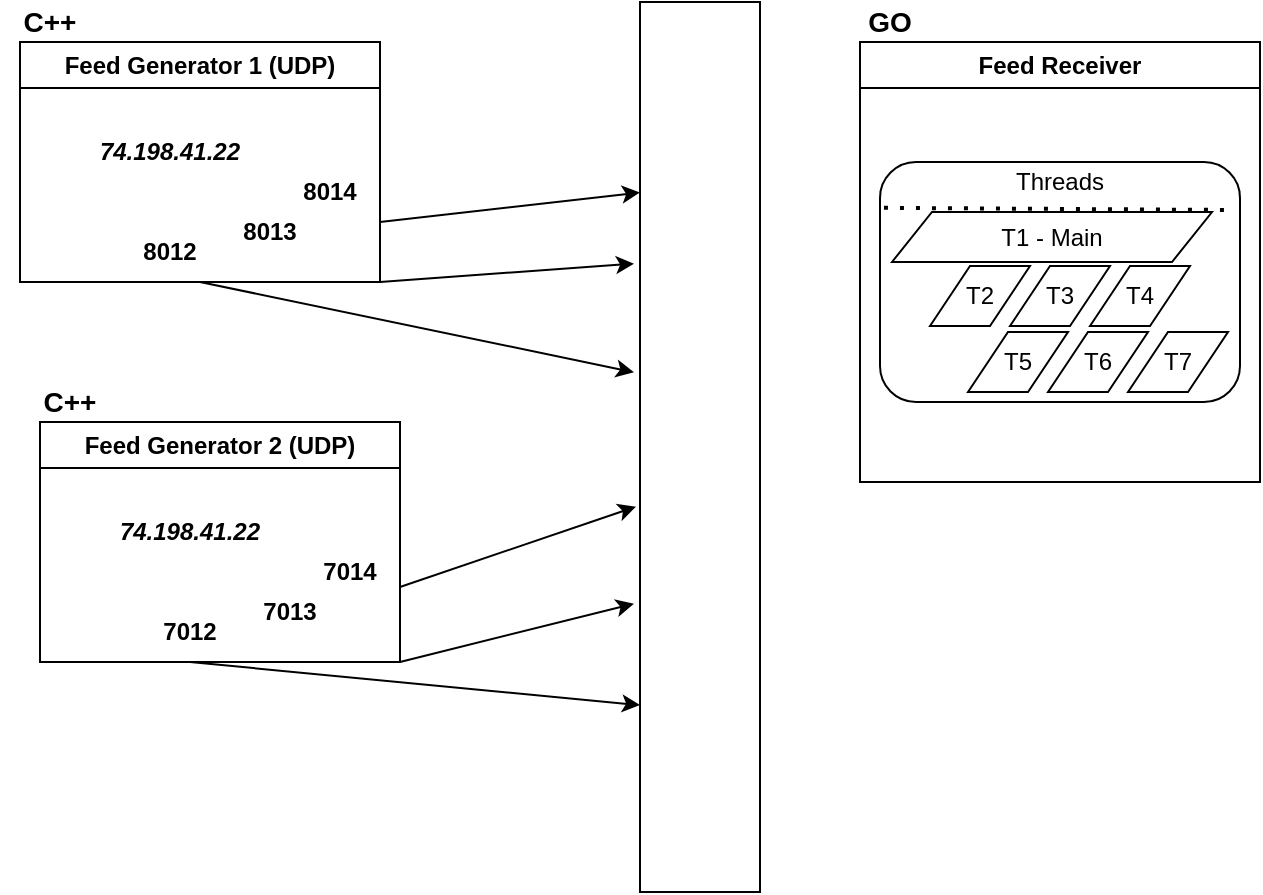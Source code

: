 <mxfile version="24.8.3">
  <diagram name="Page-1" id="e0UPksUb_2R0cpyEKxwO">
    <mxGraphModel dx="954" dy="1658" grid="1" gridSize="10" guides="1" tooltips="1" connect="1" arrows="1" fold="1" page="1" pageScale="1" pageWidth="850" pageHeight="1100" math="0" shadow="0">
      <root>
        <mxCell id="0" />
        <mxCell id="1" parent="0" />
        <mxCell id="mwgmDoQ_D7T0AYcq4sDt-3" value="Feed Generator 1 (UDP)" style="swimlane;whiteSpace=wrap;html=1;" parent="1" vertex="1">
          <mxGeometry x="30" y="-1060" width="180" height="120" as="geometry" />
        </mxCell>
        <mxCell id="mwgmDoQ_D7T0AYcq4sDt-10" value="&lt;b&gt;8012&lt;/b&gt;" style="text;html=1;align=center;verticalAlign=middle;whiteSpace=wrap;rounded=0;" parent="mwgmDoQ_D7T0AYcq4sDt-3" vertex="1">
          <mxGeometry x="50" y="90" width="50" height="30" as="geometry" />
        </mxCell>
        <mxCell id="mwgmDoQ_D7T0AYcq4sDt-11" value="&lt;b&gt;8014&lt;/b&gt;" style="text;html=1;align=center;verticalAlign=middle;whiteSpace=wrap;rounded=0;" parent="mwgmDoQ_D7T0AYcq4sDt-3" vertex="1">
          <mxGeometry x="130" y="60" width="50" height="30" as="geometry" />
        </mxCell>
        <mxCell id="mwgmDoQ_D7T0AYcq4sDt-12" value="&lt;b&gt;8013&lt;/b&gt;" style="text;html=1;align=center;verticalAlign=middle;whiteSpace=wrap;rounded=0;" parent="mwgmDoQ_D7T0AYcq4sDt-3" vertex="1">
          <mxGeometry x="100" y="80" width="50" height="30" as="geometry" />
        </mxCell>
        <mxCell id="mwgmDoQ_D7T0AYcq4sDt-13" value="&lt;b&gt;&lt;i&gt;74.198.41.22&lt;/i&gt;&lt;/b&gt;" style="text;html=1;align=center;verticalAlign=middle;whiteSpace=wrap;rounded=0;" parent="mwgmDoQ_D7T0AYcq4sDt-3" vertex="1">
          <mxGeometry x="30" y="40" width="90" height="30" as="geometry" />
        </mxCell>
        <mxCell id="mwgmDoQ_D7T0AYcq4sDt-6" value="" style="endArrow=classic;html=1;rounded=0;exitX=1;exitY=0.75;exitDx=0;exitDy=0;entryX=0;entryY=0.214;entryDx=0;entryDy=0;entryPerimeter=0;" parent="1" source="mwgmDoQ_D7T0AYcq4sDt-3" edge="1" target="WuTW6hVxiU5-SY9eb-Ca-4">
          <mxGeometry width="50" height="50" relative="1" as="geometry">
            <mxPoint x="390" y="-910" as="sourcePoint" />
            <mxPoint x="320" y="-830" as="targetPoint" />
          </mxGeometry>
        </mxCell>
        <mxCell id="mwgmDoQ_D7T0AYcq4sDt-7" value="" style="endArrow=classic;html=1;rounded=0;entryX=-0.05;entryY=0.294;entryDx=0;entryDy=0;entryPerimeter=0;" parent="1" edge="1" target="WuTW6hVxiU5-SY9eb-Ca-4">
          <mxGeometry width="50" height="50" relative="1" as="geometry">
            <mxPoint x="210" y="-940" as="sourcePoint" />
            <mxPoint x="320" y="-830" as="targetPoint" />
          </mxGeometry>
        </mxCell>
        <mxCell id="mwgmDoQ_D7T0AYcq4sDt-8" value="" style="endArrow=classic;html=1;rounded=0;exitX=0.5;exitY=1;exitDx=0;exitDy=0;entryX=-0.05;entryY=0.416;entryDx=0;entryDy=0;entryPerimeter=0;" parent="1" source="mwgmDoQ_D7T0AYcq4sDt-3" edge="1" target="WuTW6hVxiU5-SY9eb-Ca-4">
          <mxGeometry width="50" height="50" relative="1" as="geometry">
            <mxPoint x="175" y="-930" as="sourcePoint" />
            <mxPoint x="320" y="-830" as="targetPoint" />
          </mxGeometry>
        </mxCell>
        <mxCell id="mwgmDoQ_D7T0AYcq4sDt-9" value="&lt;b&gt;&lt;font style=&quot;font-size: 14px;&quot;&gt;C++&lt;/font&gt;&lt;/b&gt;" style="text;html=1;align=center;verticalAlign=middle;whiteSpace=wrap;rounded=0;" parent="1" vertex="1">
          <mxGeometry x="20" y="-1080" width="50" height="20" as="geometry" />
        </mxCell>
        <mxCell id="mwgmDoQ_D7T0AYcq4sDt-15" value="Feed Receiver" style="swimlane;whiteSpace=wrap;html=1;" parent="1" vertex="1">
          <mxGeometry x="450" y="-1060" width="200" height="220" as="geometry" />
        </mxCell>
        <mxCell id="WuTW6hVxiU5-SY9eb-Ca-6" value="" style="rounded=1;whiteSpace=wrap;html=1;shadow=0;" vertex="1" parent="mwgmDoQ_D7T0AYcq4sDt-15">
          <mxGeometry x="10" y="60" width="180" height="120" as="geometry" />
        </mxCell>
        <mxCell id="WuTW6hVxiU5-SY9eb-Ca-5" value="T1 - Main" style="shape=parallelogram;perimeter=parallelogramPerimeter;whiteSpace=wrap;html=1;fixedSize=1;" vertex="1" parent="mwgmDoQ_D7T0AYcq4sDt-15">
          <mxGeometry x="16" y="85" width="160" height="25" as="geometry" />
        </mxCell>
        <mxCell id="WuTW6hVxiU5-SY9eb-Ca-8" value="" style="endArrow=none;dashed=1;html=1;dashPattern=1 3;strokeWidth=2;rounded=0;exitX=0.011;exitY=0.191;exitDx=0;exitDy=0;exitPerimeter=0;entryX=0.978;entryY=0.2;entryDx=0;entryDy=0;entryPerimeter=0;" edge="1" parent="mwgmDoQ_D7T0AYcq4sDt-15" source="WuTW6hVxiU5-SY9eb-Ca-6" target="WuTW6hVxiU5-SY9eb-Ca-6">
          <mxGeometry width="50" height="50" relative="1" as="geometry">
            <mxPoint x="90" y="115" as="sourcePoint" />
            <mxPoint x="140" y="65" as="targetPoint" />
          </mxGeometry>
        </mxCell>
        <mxCell id="WuTW6hVxiU5-SY9eb-Ca-10" value="Threads" style="text;html=1;align=center;verticalAlign=middle;whiteSpace=wrap;rounded=0;" vertex="1" parent="mwgmDoQ_D7T0AYcq4sDt-15">
          <mxGeometry x="70" y="55" width="60" height="30" as="geometry" />
        </mxCell>
        <mxCell id="WuTW6hVxiU5-SY9eb-Ca-12" value="T2" style="shape=parallelogram;perimeter=parallelogramPerimeter;whiteSpace=wrap;html=1;fixedSize=1;" vertex="1" parent="mwgmDoQ_D7T0AYcq4sDt-15">
          <mxGeometry x="35" y="112" width="50" height="30" as="geometry" />
        </mxCell>
        <mxCell id="WuTW6hVxiU5-SY9eb-Ca-13" value="T3" style="shape=parallelogram;perimeter=parallelogramPerimeter;whiteSpace=wrap;html=1;fixedSize=1;" vertex="1" parent="mwgmDoQ_D7T0AYcq4sDt-15">
          <mxGeometry x="75" y="112" width="50" height="30" as="geometry" />
        </mxCell>
        <mxCell id="WuTW6hVxiU5-SY9eb-Ca-14" value="T4" style="shape=parallelogram;perimeter=parallelogramPerimeter;whiteSpace=wrap;html=1;fixedSize=1;" vertex="1" parent="mwgmDoQ_D7T0AYcq4sDt-15">
          <mxGeometry x="115" y="112" width="50" height="30" as="geometry" />
        </mxCell>
        <mxCell id="mwgmDoQ_D7T0AYcq4sDt-16" value="&lt;b&gt;&lt;font style=&quot;font-size: 14px;&quot;&gt;GO&lt;/font&gt;&lt;/b&gt;" style="text;html=1;align=center;verticalAlign=middle;whiteSpace=wrap;rounded=0;" parent="1" vertex="1">
          <mxGeometry x="440" y="-1080" width="50" height="20" as="geometry" />
        </mxCell>
        <mxCell id="mwgmDoQ_D7T0AYcq4sDt-17" value="Feed Generator 2 (UDP)" style="swimlane;whiteSpace=wrap;html=1;" parent="1" vertex="1">
          <mxGeometry x="40" y="-870" width="180" height="120" as="geometry" />
        </mxCell>
        <mxCell id="mwgmDoQ_D7T0AYcq4sDt-18" value="&lt;b&gt;7012&lt;/b&gt;" style="text;html=1;align=center;verticalAlign=middle;whiteSpace=wrap;rounded=0;" parent="mwgmDoQ_D7T0AYcq4sDt-17" vertex="1">
          <mxGeometry x="50" y="90" width="50" height="30" as="geometry" />
        </mxCell>
        <mxCell id="mwgmDoQ_D7T0AYcq4sDt-19" value="&lt;b&gt;7014&lt;/b&gt;" style="text;html=1;align=center;verticalAlign=middle;whiteSpace=wrap;rounded=0;" parent="mwgmDoQ_D7T0AYcq4sDt-17" vertex="1">
          <mxGeometry x="130" y="60" width="50" height="30" as="geometry" />
        </mxCell>
        <mxCell id="mwgmDoQ_D7T0AYcq4sDt-20" value="&lt;b&gt;7013&lt;/b&gt;" style="text;html=1;align=center;verticalAlign=middle;whiteSpace=wrap;rounded=0;" parent="mwgmDoQ_D7T0AYcq4sDt-17" vertex="1">
          <mxGeometry x="100" y="80" width="50" height="30" as="geometry" />
        </mxCell>
        <mxCell id="mwgmDoQ_D7T0AYcq4sDt-21" value="&lt;b&gt;&lt;i&gt;74.198.41.22&lt;/i&gt;&lt;/b&gt;" style="text;html=1;align=center;verticalAlign=middle;whiteSpace=wrap;rounded=0;" parent="mwgmDoQ_D7T0AYcq4sDt-17" vertex="1">
          <mxGeometry x="30" y="40" width="90" height="30" as="geometry" />
        </mxCell>
        <mxCell id="mwgmDoQ_D7T0AYcq4sDt-22" value="&lt;b&gt;&lt;font style=&quot;font-size: 14px;&quot;&gt;C++&lt;/font&gt;&lt;/b&gt;" style="text;html=1;align=center;verticalAlign=middle;whiteSpace=wrap;rounded=0;" parent="1" vertex="1">
          <mxGeometry x="30" y="-890" width="50" height="20" as="geometry" />
        </mxCell>
        <mxCell id="WuTW6hVxiU5-SY9eb-Ca-1" value="" style="endArrow=classic;html=1;rounded=0;exitX=1;exitY=1;exitDx=0;exitDy=0;entryX=-0.05;entryY=0.676;entryDx=0;entryDy=0;entryPerimeter=0;" edge="1" parent="1" source="mwgmDoQ_D7T0AYcq4sDt-17" target="WuTW6hVxiU5-SY9eb-Ca-4">
          <mxGeometry width="50" height="50" relative="1" as="geometry">
            <mxPoint x="220" y="-770" as="sourcePoint" />
            <mxPoint x="370" y="-670" as="targetPoint" />
          </mxGeometry>
        </mxCell>
        <mxCell id="WuTW6hVxiU5-SY9eb-Ca-2" value="" style="endArrow=classic;html=1;rounded=0;exitX=0.5;exitY=1;exitDx=0;exitDy=0;entryX=0;entryY=0.79;entryDx=0;entryDy=0;entryPerimeter=0;" edge="1" parent="1" source="mwgmDoQ_D7T0AYcq4sDt-18" target="WuTW6hVxiU5-SY9eb-Ca-4">
          <mxGeometry width="50" height="50" relative="1" as="geometry">
            <mxPoint x="270" y="-810" as="sourcePoint" />
            <mxPoint x="370" y="-670" as="targetPoint" />
          </mxGeometry>
        </mxCell>
        <mxCell id="WuTW6hVxiU5-SY9eb-Ca-3" value="" style="endArrow=classic;html=1;rounded=0;exitX=1;exitY=0.75;exitDx=0;exitDy=0;entryX=-0.033;entryY=0.567;entryDx=0;entryDy=0;entryPerimeter=0;" edge="1" parent="1" source="mwgmDoQ_D7T0AYcq4sDt-19" target="WuTW6hVxiU5-SY9eb-Ca-4">
          <mxGeometry width="50" height="50" relative="1" as="geometry">
            <mxPoint x="260" y="-810" as="sourcePoint" />
            <mxPoint x="370" y="-670" as="targetPoint" />
          </mxGeometry>
        </mxCell>
        <mxCell id="WuTW6hVxiU5-SY9eb-Ca-4" value="" style="rounded=0;whiteSpace=wrap;html=1;" vertex="1" parent="1">
          <mxGeometry x="340" y="-1080" width="60" height="445" as="geometry" />
        </mxCell>
        <mxCell id="WuTW6hVxiU5-SY9eb-Ca-15" value="T5" style="shape=parallelogram;perimeter=parallelogramPerimeter;whiteSpace=wrap;html=1;fixedSize=1;" vertex="1" parent="1">
          <mxGeometry x="504" y="-915" width="50" height="30" as="geometry" />
        </mxCell>
        <mxCell id="WuTW6hVxiU5-SY9eb-Ca-16" value="T6" style="shape=parallelogram;perimeter=parallelogramPerimeter;whiteSpace=wrap;html=1;fixedSize=1;" vertex="1" parent="1">
          <mxGeometry x="544" y="-915" width="50" height="30" as="geometry" />
        </mxCell>
        <mxCell id="WuTW6hVxiU5-SY9eb-Ca-17" value="T7" style="shape=parallelogram;perimeter=parallelogramPerimeter;whiteSpace=wrap;html=1;fixedSize=1;" vertex="1" parent="1">
          <mxGeometry x="584" y="-915" width="50" height="30" as="geometry" />
        </mxCell>
      </root>
    </mxGraphModel>
  </diagram>
</mxfile>
